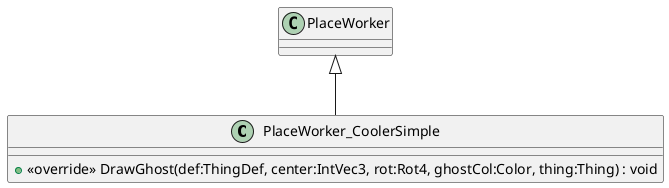 @startuml
class PlaceWorker_CoolerSimple {
    + <<override>> DrawGhost(def:ThingDef, center:IntVec3, rot:Rot4, ghostCol:Color, thing:Thing) : void
}
PlaceWorker <|-- PlaceWorker_CoolerSimple
@enduml
